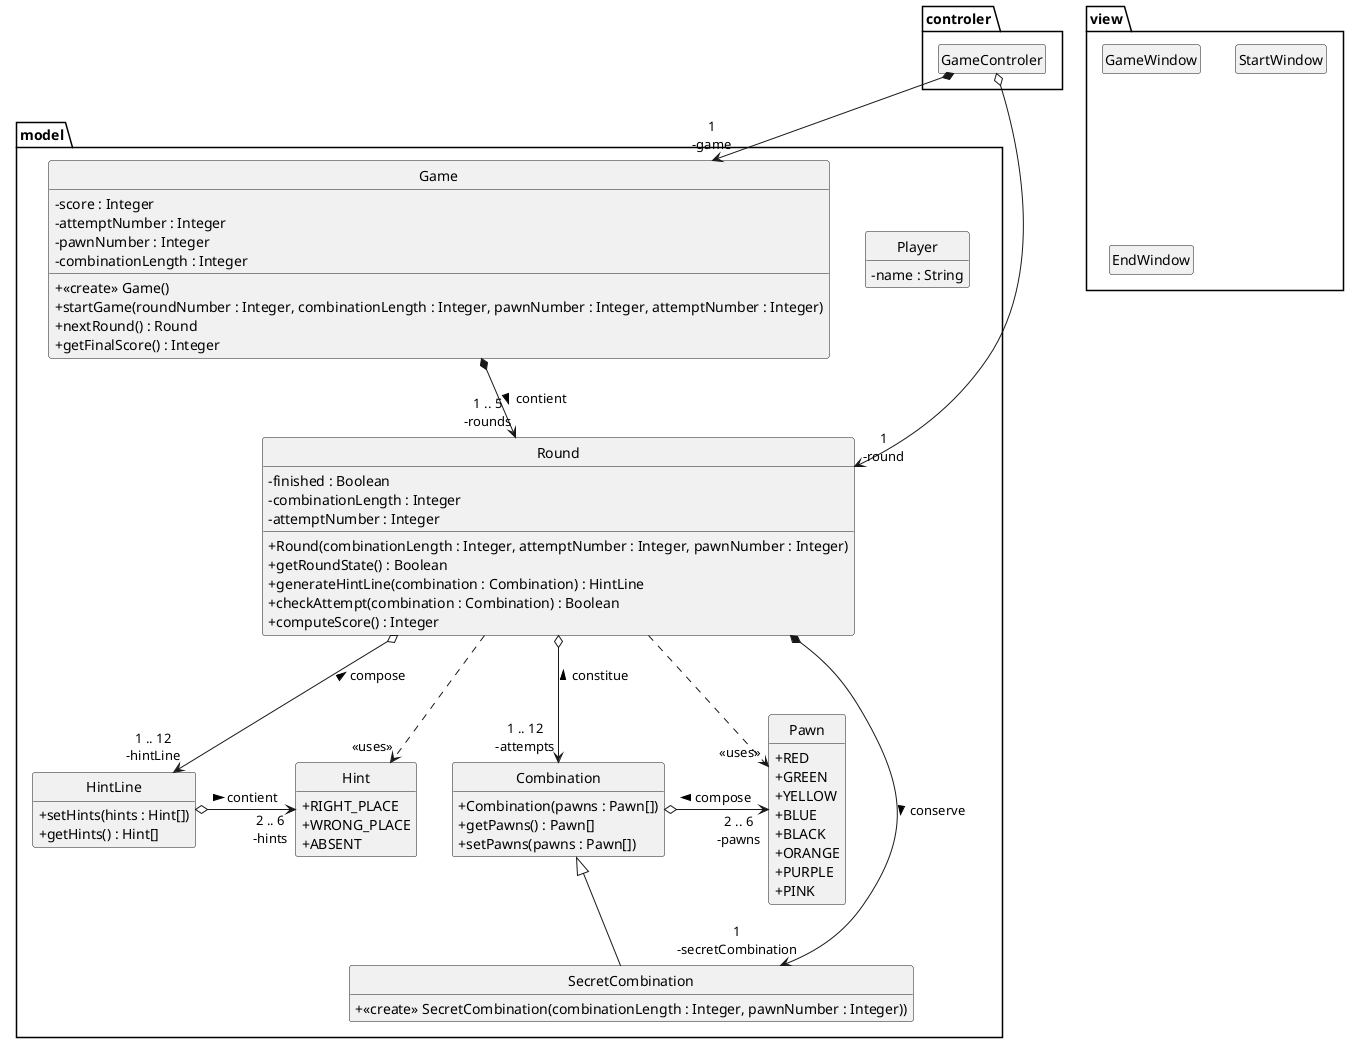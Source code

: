 @startuml
skinparam style strictuml
skinparam classAttributeIconSize 0
hide enum methods
hide empty members

class model.Player {
    - name : String
}

class controler.GameControler {

}

class view.GameWindow
class view.StartWindow
class view.EndWindow

enum model.Pawn {
    + RED
    + GREEN
    + YELLOW
    + BLUE
    + BLACK
    + ORANGE
    + PURPLE
    + PINK
}

class model.Round {
    - finished : Boolean
    - combinationLength : Integer
    - attemptNumber : Integer
    + Round(combinationLength : Integer, attemptNumber : Integer, pawnNumber : Integer)
    + getRoundState() : Boolean
    + generateHintLine(combination : Combination) : HintLine
    + checkAttempt(combination : Combination) : Boolean
    + computeScore() : Integer
}

class model.SecretCombination extends model.Combination{
    + <<create>> SecretCombination(combinationLength : Integer, pawnNumber : Integer))
}

class model.Combination {
    + Combination(pawns : Pawn[])
    + getPawns() : Pawn[]
    + setPawns(pawns : Pawn[])
}

class model.HintLine {
    + setHints(hints : Hint[])
    + getHints() : Hint[]
}

class model.Game {
    - score : Integer
    - attemptNumber : Integer
    - pawnNumber : Integer
    - combinationLength : Integer
    + <<create>> Game()
    + startGame(roundNumber : Integer, combinationLength : Integer, pawnNumber : Integer, attemptNumber : Integer)
    + nextRound() : Round
    + getFinalScore() : Integer
}

enum model.Hint {
    + RIGHT_PLACE
    + WRONG_PLACE
    + ABSENT
}

model.Round *--> "1\n-secretCombination" model.SecretCombination : conserve >
model.Round o--> "1 .. 12\n-attempts" model.Combination : constitue <
model.Round o--> "1 .. 12\n-hintLine" model.HintLine : < compose
model.Round ..> "<<uses>>" model.Hint
model.Round ..> "<<uses>>" model.Pawn
model.HintLine o-> "2 .. 6\n-hints" model.Hint : contient >
model.Game *--> "1 .. 5\n-rounds" model.Round : contient >
model.Combination o-> "2 .. 6\n-pawns" model.Pawn : compose <
controler.GameControler *--> "1\n-game" model.Game
controler.GameControler o--> "1\n-round" model.Round

@enduml